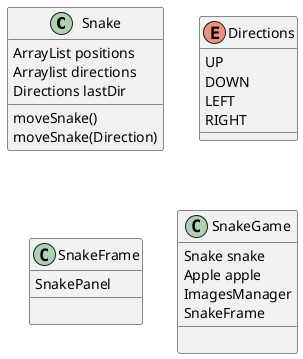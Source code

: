 @startuml

class Snake{
    ArrayList positions
    Arraylist directions
    Directions lastDir
    __
    moveSnake()
    moveSnake(Direction)
}

Enum Directions{
    UP
    DOWN
    LEFT
    RIGHT
}

class SnakeFrame{
    SnakePanel
    __

}

class SnakeGame{
    Snake snake
    Apple apple
    ImagesManager
    SnakeFrame
    __

}

@enduml